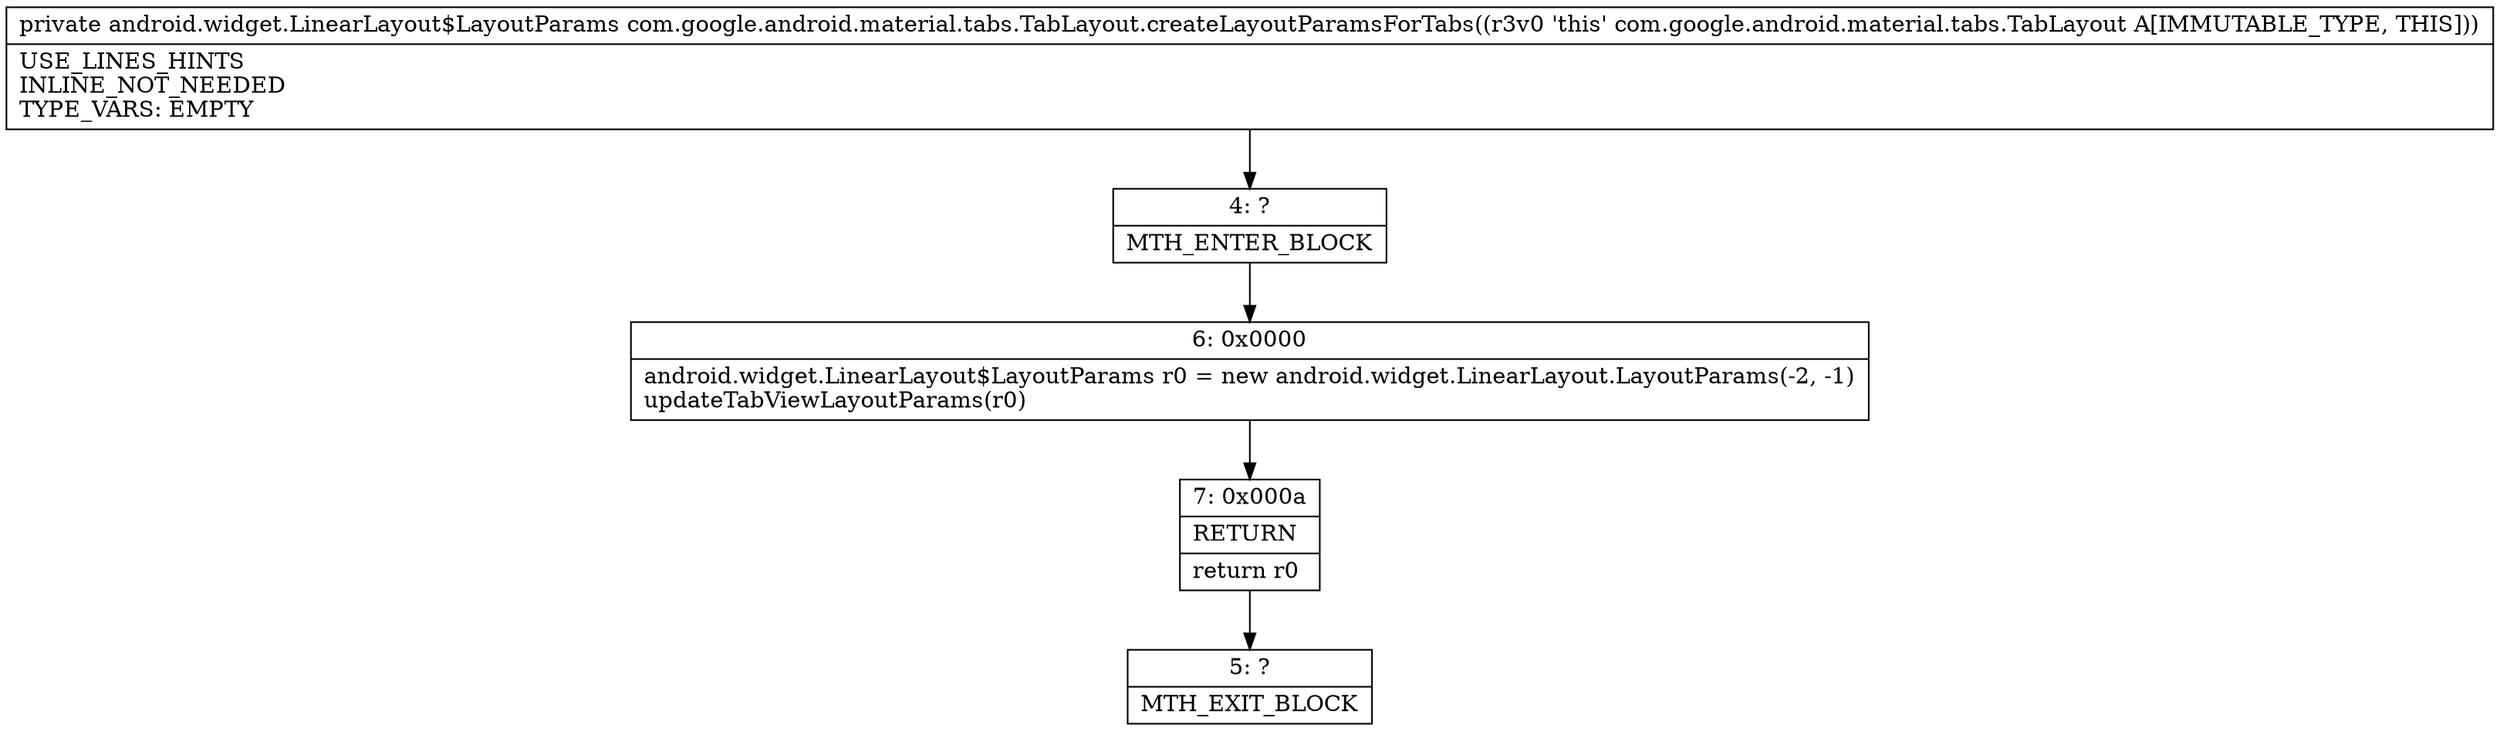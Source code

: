 digraph "CFG forcom.google.android.material.tabs.TabLayout.createLayoutParamsForTabs()Landroid\/widget\/LinearLayout$LayoutParams;" {
Node_4 [shape=record,label="{4\:\ ?|MTH_ENTER_BLOCK\l}"];
Node_6 [shape=record,label="{6\:\ 0x0000|android.widget.LinearLayout$LayoutParams r0 = new android.widget.LinearLayout.LayoutParams(\-2, \-1)\lupdateTabViewLayoutParams(r0)\l}"];
Node_7 [shape=record,label="{7\:\ 0x000a|RETURN\l|return r0\l}"];
Node_5 [shape=record,label="{5\:\ ?|MTH_EXIT_BLOCK\l}"];
MethodNode[shape=record,label="{private android.widget.LinearLayout$LayoutParams com.google.android.material.tabs.TabLayout.createLayoutParamsForTabs((r3v0 'this' com.google.android.material.tabs.TabLayout A[IMMUTABLE_TYPE, THIS]))  | USE_LINES_HINTS\lINLINE_NOT_NEEDED\lTYPE_VARS: EMPTY\l}"];
MethodNode -> Node_4;Node_4 -> Node_6;
Node_6 -> Node_7;
Node_7 -> Node_5;
}


